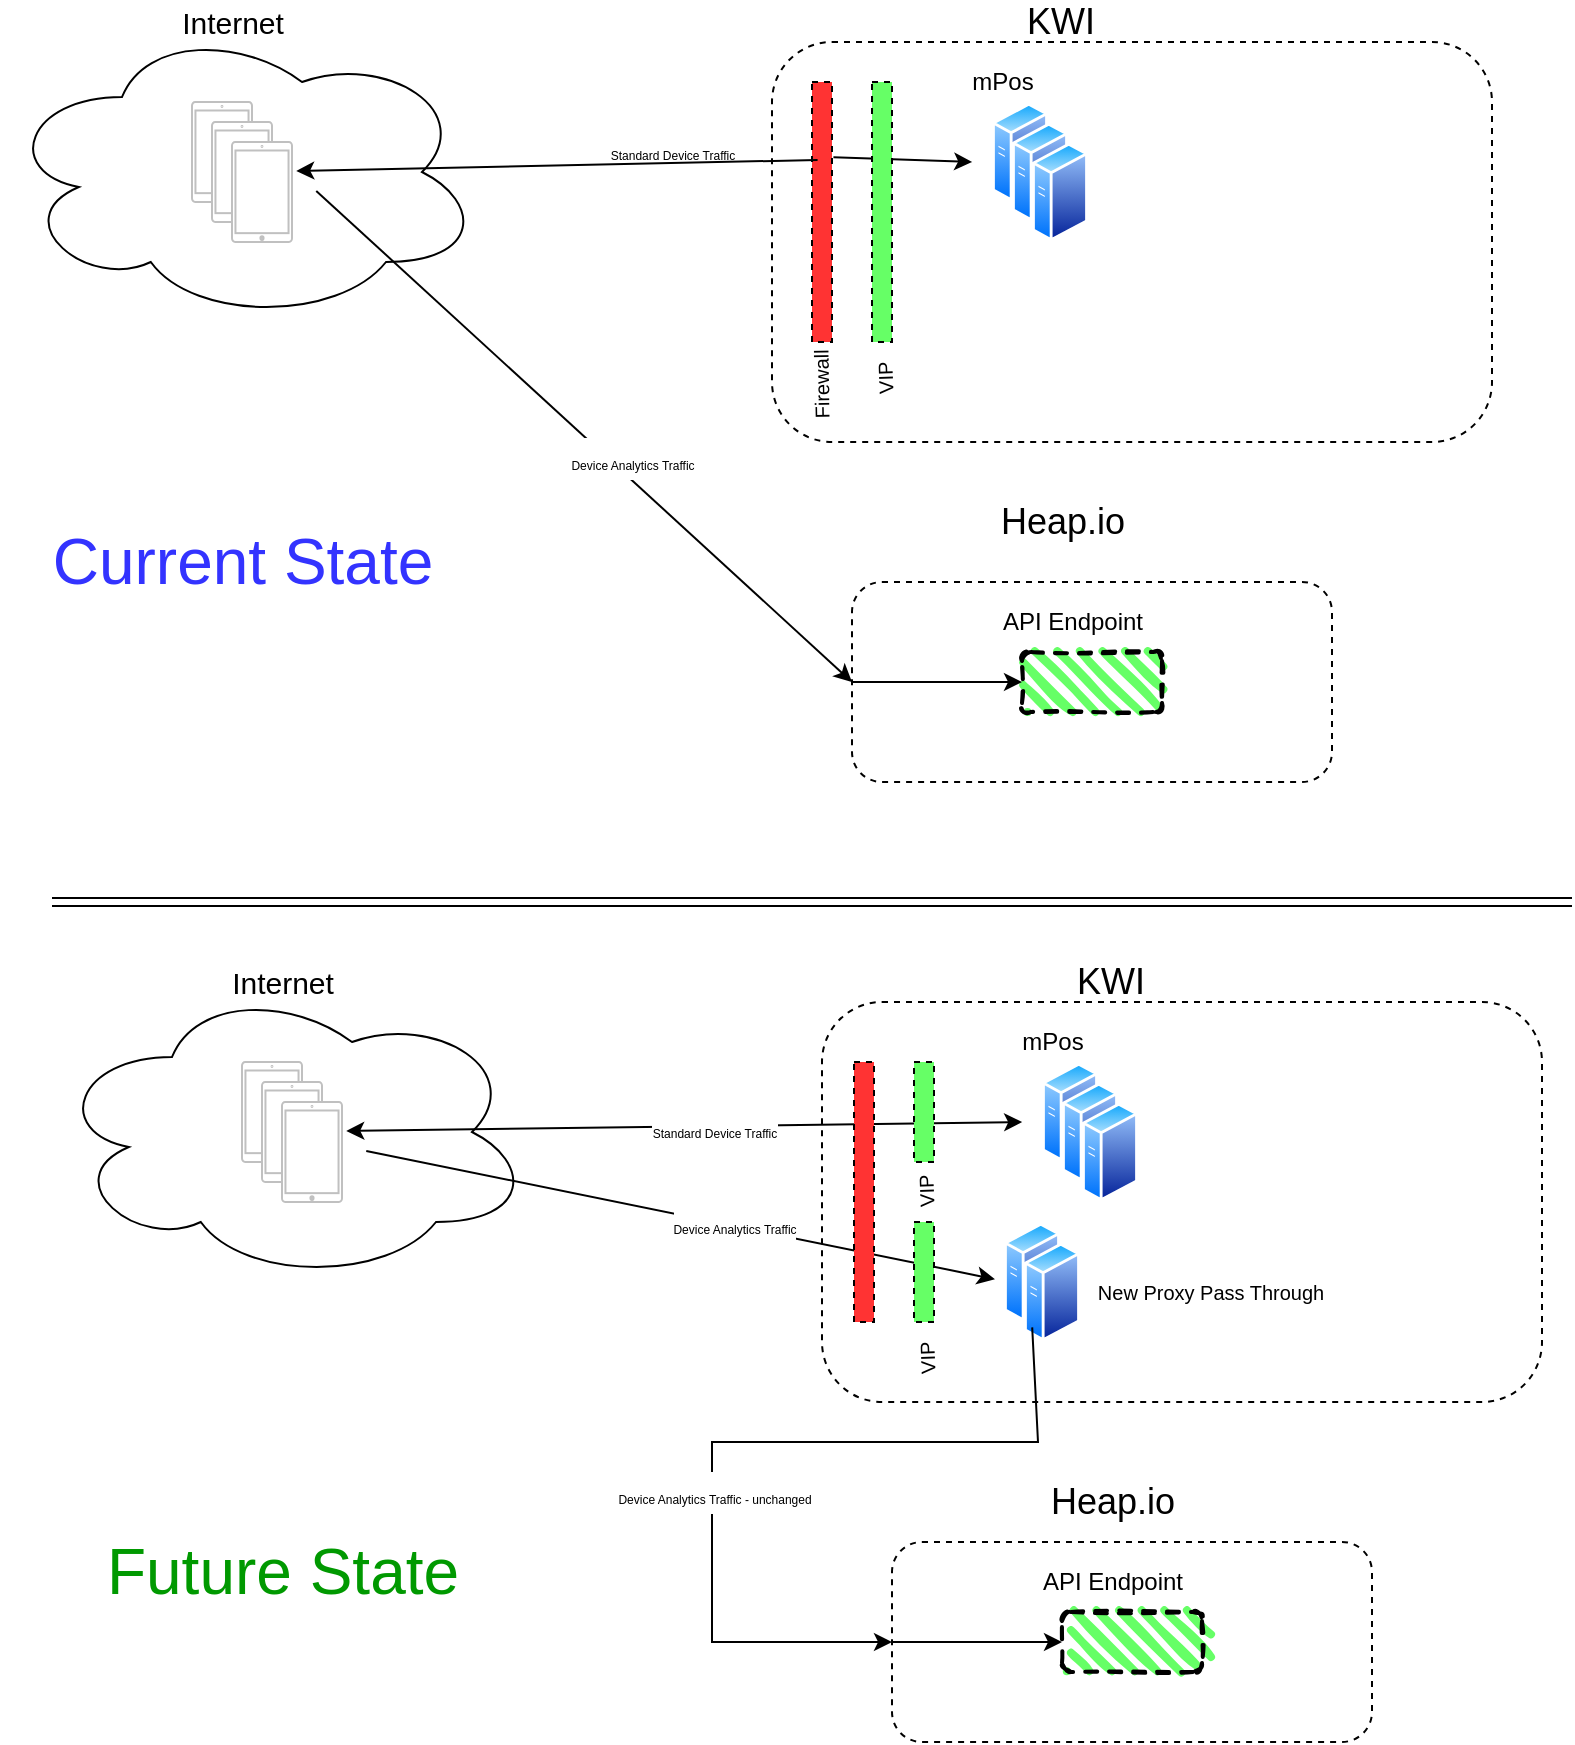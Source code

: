 <mxfile version="15.8.2" type="github">
  <diagram id="BCVr3omHkicOpqJ9TAwK" name="Page-1">
    <mxGraphModel dx="2502" dy="1390" grid="1" gridSize="10" guides="1" tooltips="1" connect="1" arrows="1" fold="1" page="1" pageScale="1" pageWidth="850" pageHeight="1100" math="0" shadow="0">
      <root>
        <mxCell id="0" />
        <mxCell id="1" parent="0" />
        <mxCell id="76EtGpGsDEVgRCwFcyli-1" value="" style="shape=cloud;whiteSpace=wrap;html=1;" vertex="1" parent="1">
          <mxGeometry x="32" y="60" width="240" height="150" as="geometry" />
        </mxCell>
        <mxCell id="76EtGpGsDEVgRCwFcyli-8" value="" style="html=1;verticalLabelPosition=bottom;labelBackgroundColor=#ffffff;verticalAlign=top;shadow=0;dashed=0;strokeWidth=1;shape=mxgraph.ios7.misc.ipad13inch;strokeColor=#c0c0c0;" vertex="1" parent="1">
          <mxGeometry x="127" y="100" width="30" height="50" as="geometry" />
        </mxCell>
        <mxCell id="76EtGpGsDEVgRCwFcyli-12" value="" style="html=1;verticalLabelPosition=bottom;labelBackgroundColor=#ffffff;verticalAlign=top;shadow=0;dashed=0;strokeWidth=1;shape=mxgraph.ios7.misc.ipad13inch;strokeColor=#c0c0c0;" vertex="1" parent="1">
          <mxGeometry x="137" y="110" width="30" height="50" as="geometry" />
        </mxCell>
        <mxCell id="76EtGpGsDEVgRCwFcyli-13" value="" style="html=1;verticalLabelPosition=bottom;labelBackgroundColor=#ffffff;verticalAlign=top;shadow=0;dashed=0;strokeWidth=1;shape=mxgraph.ios7.misc.ipad13inch;strokeColor=#c0c0c0;" vertex="1" parent="1">
          <mxGeometry x="147" y="120" width="30" height="50" as="geometry" />
        </mxCell>
        <mxCell id="76EtGpGsDEVgRCwFcyli-16" value="" style="rounded=1;whiteSpace=wrap;html=1;fixDash=0;dashed=1;" vertex="1" parent="1">
          <mxGeometry x="417" y="70" width="360" height="200" as="geometry" />
        </mxCell>
        <mxCell id="76EtGpGsDEVgRCwFcyli-17" value="" style="aspect=fixed;perimeter=ellipsePerimeter;html=1;align=center;shadow=0;dashed=0;spacingTop=3;image;image=img/lib/active_directory/generic_server.svg;rounded=1;" vertex="1" parent="1">
          <mxGeometry x="527" y="100" width="28.0" height="50" as="geometry" />
        </mxCell>
        <mxCell id="76EtGpGsDEVgRCwFcyli-18" value="" style="aspect=fixed;perimeter=ellipsePerimeter;html=1;align=center;shadow=0;dashed=0;spacingTop=3;image;image=img/lib/active_directory/generic_server.svg;rounded=1;" vertex="1" parent="1">
          <mxGeometry x="537" y="110" width="28.0" height="50" as="geometry" />
        </mxCell>
        <mxCell id="76EtGpGsDEVgRCwFcyli-19" value="" style="aspect=fixed;perimeter=ellipsePerimeter;html=1;align=center;shadow=0;dashed=0;spacingTop=3;image;image=img/lib/active_directory/generic_server.svg;rounded=1;" vertex="1" parent="1">
          <mxGeometry x="547" y="120" width="28.0" height="50" as="geometry" />
        </mxCell>
        <mxCell id="76EtGpGsDEVgRCwFcyli-21" value="mPos" style="text;html=1;resizable=0;autosize=1;align=center;verticalAlign=middle;points=[];fillColor=none;strokeColor=none;rounded=0;" vertex="1" parent="1">
          <mxGeometry x="507" y="80" width="50" height="20" as="geometry" />
        </mxCell>
        <mxCell id="76EtGpGsDEVgRCwFcyli-22" value="" style="rounded=1;whiteSpace=wrap;html=1;fixDash=0;dashed=1;" vertex="1" parent="1">
          <mxGeometry x="457" y="340" width="240" height="100" as="geometry" />
        </mxCell>
        <mxCell id="76EtGpGsDEVgRCwFcyli-25" value="" style="rounded=1;whiteSpace=wrap;html=1;strokeWidth=2;fillWeight=4;hachureGap=8;hachureAngle=45;fillColor=#66FF66;sketch=1;dashed=1;" vertex="1" parent="1">
          <mxGeometry x="542" y="375" width="70" height="30" as="geometry" />
        </mxCell>
        <mxCell id="76EtGpGsDEVgRCwFcyli-26" value="API Endpoint" style="text;html=1;resizable=0;autosize=1;align=center;verticalAlign=middle;points=[];fillColor=none;strokeColor=none;rounded=0;dashed=1;" vertex="1" parent="1">
          <mxGeometry x="522" y="350" width="90" height="20" as="geometry" />
        </mxCell>
        <mxCell id="76EtGpGsDEVgRCwFcyli-27" value="&lt;font style=&quot;font-size: 18px&quot;&gt;&lt;font style=&quot;font-size: 18px&quot;&gt;Heap&lt;/font&gt;.io&lt;/font&gt;" style="text;html=1;resizable=0;autosize=1;align=center;verticalAlign=middle;points=[];fillColor=none;strokeColor=none;rounded=0;dashed=1;" vertex="1" parent="1">
          <mxGeometry x="522" y="300" width="80" height="20" as="geometry" />
        </mxCell>
        <mxCell id="76EtGpGsDEVgRCwFcyli-28" value="&lt;span style=&quot;font-size: 18px&quot;&gt;KWI&lt;/span&gt;" style="text;html=1;resizable=0;autosize=1;align=center;verticalAlign=middle;points=[];fillColor=none;strokeColor=none;rounded=0;dashed=1;" vertex="1" parent="1">
          <mxGeometry x="536" y="50" width="50" height="20" as="geometry" />
        </mxCell>
        <mxCell id="76EtGpGsDEVgRCwFcyli-30" value="" style="endArrow=classic;startArrow=none;html=1;rounded=0;fontSize=18;exitX=1.071;exitY=0.289;exitDx=0;exitDy=0;exitPerimeter=0;entryX=0.278;entryY=0.3;entryDx=0;entryDy=0;entryPerimeter=0;" edge="1" parent="1" source="76EtGpGsDEVgRCwFcyli-70" target="76EtGpGsDEVgRCwFcyli-16">
          <mxGeometry width="50" height="50" relative="1" as="geometry">
            <mxPoint x="357" y="280" as="sourcePoint" />
            <mxPoint x="407" y="230" as="targetPoint" />
          </mxGeometry>
        </mxCell>
        <mxCell id="76EtGpGsDEVgRCwFcyli-31" value="&lt;font style=&quot;font-size: 6px&quot;&gt;Standard Device Traffic&lt;/font&gt;" style="edgeLabel;html=1;align=center;verticalAlign=middle;resizable=0;points=[];fontSize=18;" vertex="1" connectable="0" parent="76EtGpGsDEVgRCwFcyli-30">
          <mxGeometry x="0.09" relative="1" as="geometry">
            <mxPoint x="-119" y="-6" as="offset" />
          </mxGeometry>
        </mxCell>
        <mxCell id="76EtGpGsDEVgRCwFcyli-32" value="" style="endArrow=classic;startArrow=none;html=1;rounded=0;fontSize=18;exitX=1.071;exitY=0.289;exitDx=0;exitDy=0;exitPerimeter=0;entryX=0;entryY=0.5;entryDx=0;entryDy=0;startFill=0;" edge="1" parent="1" target="76EtGpGsDEVgRCwFcyli-22">
          <mxGeometry width="50" height="50" relative="1" as="geometry">
            <mxPoint x="189.13" y="144.45" as="sourcePoint" />
            <mxPoint x="447.08" y="130" as="targetPoint" />
          </mxGeometry>
        </mxCell>
        <mxCell id="76EtGpGsDEVgRCwFcyli-33" value="&lt;span style=&quot;font-size: 6px&quot;&gt;Device Analytics Traffic&lt;br&gt;&lt;/span&gt;" style="edgeLabel;html=1;align=center;verticalAlign=middle;resizable=0;points=[];fontSize=18;" vertex="1" connectable="0" parent="76EtGpGsDEVgRCwFcyli-32">
          <mxGeometry x="0.09" relative="1" as="geometry">
            <mxPoint x="12" as="offset" />
          </mxGeometry>
        </mxCell>
        <mxCell id="76EtGpGsDEVgRCwFcyli-34" value="" style="endArrow=classic;startArrow=none;html=1;rounded=0;fontSize=18;entryX=0;entryY=0.5;entryDx=0;entryDy=0;startFill=0;exitX=0;exitY=0.5;exitDx=0;exitDy=0;" edge="1" parent="1" source="76EtGpGsDEVgRCwFcyli-22" target="76EtGpGsDEVgRCwFcyli-25">
          <mxGeometry width="50" height="50" relative="1" as="geometry">
            <mxPoint x="147" y="340" as="sourcePoint" />
            <mxPoint x="467" y="400" as="targetPoint" />
          </mxGeometry>
        </mxCell>
        <mxCell id="76EtGpGsDEVgRCwFcyli-36" value="&lt;font style=&quot;font-size: 15px&quot;&gt;Internet&lt;/font&gt;" style="text;html=1;resizable=0;autosize=1;align=center;verticalAlign=middle;points=[];fillColor=none;strokeColor=none;rounded=0;dashed=1;fontSize=6;" vertex="1" parent="1">
          <mxGeometry x="112" y="50" width="70" height="20" as="geometry" />
        </mxCell>
        <mxCell id="76EtGpGsDEVgRCwFcyli-37" value="" style="shape=link;html=1;rounded=0;fontSize=15;startArrow=none;startFill=0;" edge="1" parent="1">
          <mxGeometry width="100" relative="1" as="geometry">
            <mxPoint x="57" y="500" as="sourcePoint" />
            <mxPoint x="817" y="500" as="targetPoint" />
          </mxGeometry>
        </mxCell>
        <mxCell id="76EtGpGsDEVgRCwFcyli-38" value="" style="shape=cloud;whiteSpace=wrap;html=1;" vertex="1" parent="1">
          <mxGeometry x="57" y="540" width="240" height="150" as="geometry" />
        </mxCell>
        <mxCell id="76EtGpGsDEVgRCwFcyli-39" value="" style="html=1;verticalLabelPosition=bottom;labelBackgroundColor=#ffffff;verticalAlign=top;shadow=0;dashed=0;strokeWidth=1;shape=mxgraph.ios7.misc.ipad13inch;strokeColor=#c0c0c0;" vertex="1" parent="1">
          <mxGeometry x="152" y="580" width="30" height="50" as="geometry" />
        </mxCell>
        <mxCell id="76EtGpGsDEVgRCwFcyli-40" value="" style="html=1;verticalLabelPosition=bottom;labelBackgroundColor=#ffffff;verticalAlign=top;shadow=0;dashed=0;strokeWidth=1;shape=mxgraph.ios7.misc.ipad13inch;strokeColor=#c0c0c0;" vertex="1" parent="1">
          <mxGeometry x="162" y="590" width="30" height="50" as="geometry" />
        </mxCell>
        <mxCell id="76EtGpGsDEVgRCwFcyli-41" value="" style="html=1;verticalLabelPosition=bottom;labelBackgroundColor=#ffffff;verticalAlign=top;shadow=0;dashed=0;strokeWidth=1;shape=mxgraph.ios7.misc.ipad13inch;strokeColor=#c0c0c0;" vertex="1" parent="1">
          <mxGeometry x="172" y="600" width="30" height="50" as="geometry" />
        </mxCell>
        <mxCell id="76EtGpGsDEVgRCwFcyli-42" value="" style="rounded=1;whiteSpace=wrap;html=1;fixDash=0;dashed=1;" vertex="1" parent="1">
          <mxGeometry x="442" y="550" width="360" height="200" as="geometry" />
        </mxCell>
        <mxCell id="76EtGpGsDEVgRCwFcyli-43" value="" style="aspect=fixed;perimeter=ellipsePerimeter;html=1;align=center;shadow=0;dashed=0;spacingTop=3;image;image=img/lib/active_directory/generic_server.svg;rounded=1;" vertex="1" parent="1">
          <mxGeometry x="552" y="580" width="28.0" height="50" as="geometry" />
        </mxCell>
        <mxCell id="76EtGpGsDEVgRCwFcyli-44" value="" style="aspect=fixed;perimeter=ellipsePerimeter;html=1;align=center;shadow=0;dashed=0;spacingTop=3;image;image=img/lib/active_directory/generic_server.svg;rounded=1;" vertex="1" parent="1">
          <mxGeometry x="562" y="590" width="28.0" height="50" as="geometry" />
        </mxCell>
        <mxCell id="76EtGpGsDEVgRCwFcyli-45" value="" style="aspect=fixed;perimeter=ellipsePerimeter;html=1;align=center;shadow=0;dashed=0;spacingTop=3;image;image=img/lib/active_directory/generic_server.svg;rounded=1;" vertex="1" parent="1">
          <mxGeometry x="572" y="600" width="28.0" height="50" as="geometry" />
        </mxCell>
        <mxCell id="76EtGpGsDEVgRCwFcyli-46" value="mPos" style="text;html=1;resizable=0;autosize=1;align=center;verticalAlign=middle;points=[];fillColor=none;strokeColor=none;rounded=0;" vertex="1" parent="1">
          <mxGeometry x="532" y="560" width="50" height="20" as="geometry" />
        </mxCell>
        <mxCell id="76EtGpGsDEVgRCwFcyli-47" value="" style="rounded=1;whiteSpace=wrap;html=1;fixDash=0;dashed=1;" vertex="1" parent="1">
          <mxGeometry x="477" y="820" width="240" height="100" as="geometry" />
        </mxCell>
        <mxCell id="76EtGpGsDEVgRCwFcyli-48" value="" style="rounded=1;whiteSpace=wrap;html=1;strokeWidth=2;fillWeight=4;hachureGap=8;hachureAngle=45;fillColor=#66FF66;sketch=1;dashed=1;" vertex="1" parent="1">
          <mxGeometry x="562" y="855" width="70" height="30" as="geometry" />
        </mxCell>
        <mxCell id="76EtGpGsDEVgRCwFcyli-49" value="API Endpoint" style="text;html=1;resizable=0;autosize=1;align=center;verticalAlign=middle;points=[];fillColor=none;strokeColor=none;rounded=0;dashed=1;" vertex="1" parent="1">
          <mxGeometry x="542" y="830" width="90" height="20" as="geometry" />
        </mxCell>
        <mxCell id="76EtGpGsDEVgRCwFcyli-50" value="&lt;font style=&quot;font-size: 18px&quot;&gt;&lt;font style=&quot;font-size: 18px&quot;&gt;Heap&lt;/font&gt;.io&lt;/font&gt;" style="text;html=1;resizable=0;autosize=1;align=center;verticalAlign=middle;points=[];fillColor=none;strokeColor=none;rounded=0;dashed=1;" vertex="1" parent="1">
          <mxGeometry x="547" y="790" width="80" height="20" as="geometry" />
        </mxCell>
        <mxCell id="76EtGpGsDEVgRCwFcyli-51" value="&lt;span style=&quot;font-size: 18px&quot;&gt;KWI&lt;/span&gt;" style="text;html=1;resizable=0;autosize=1;align=center;verticalAlign=middle;points=[];fillColor=none;strokeColor=none;rounded=0;dashed=1;" vertex="1" parent="1">
          <mxGeometry x="561" y="530" width="50" height="20" as="geometry" />
        </mxCell>
        <mxCell id="76EtGpGsDEVgRCwFcyli-52" value="" style="endArrow=classic;startArrow=classic;html=1;rounded=0;fontSize=18;exitX=1.071;exitY=0.289;exitDx=0;exitDy=0;exitPerimeter=0;entryX=0.278;entryY=0.3;entryDx=0;entryDy=0;entryPerimeter=0;" edge="1" parent="1" source="76EtGpGsDEVgRCwFcyli-41" target="76EtGpGsDEVgRCwFcyli-42">
          <mxGeometry width="50" height="50" relative="1" as="geometry">
            <mxPoint x="382" y="760" as="sourcePoint" />
            <mxPoint x="432" y="710" as="targetPoint" />
          </mxGeometry>
        </mxCell>
        <mxCell id="76EtGpGsDEVgRCwFcyli-53" value="&lt;font style=&quot;font-size: 6px&quot;&gt;Standard Device Traffic&lt;/font&gt;" style="edgeLabel;html=1;align=center;verticalAlign=middle;resizable=0;points=[];fontSize=18;" vertex="1" connectable="0" parent="76EtGpGsDEVgRCwFcyli-52">
          <mxGeometry x="0.09" relative="1" as="geometry">
            <mxPoint as="offset" />
          </mxGeometry>
        </mxCell>
        <mxCell id="76EtGpGsDEVgRCwFcyli-54" value="" style="endArrow=classic;startArrow=none;html=1;rounded=0;fontSize=18;exitX=1.071;exitY=0.289;exitDx=0;exitDy=0;exitPerimeter=0;startFill=0;entryX=-0.161;entryY=0.572;entryDx=0;entryDy=0;entryPerimeter=0;" edge="1" parent="1" target="76EtGpGsDEVgRCwFcyli-62">
          <mxGeometry width="50" height="50" relative="1" as="geometry">
            <mxPoint x="214.13" y="624.45" as="sourcePoint" />
            <mxPoint x="397" y="860" as="targetPoint" />
          </mxGeometry>
        </mxCell>
        <mxCell id="76EtGpGsDEVgRCwFcyli-55" value="&lt;span style=&quot;font-size: 6px&quot;&gt;Device Analytics Traffic&lt;br&gt;&lt;/span&gt;" style="edgeLabel;html=1;align=center;verticalAlign=middle;resizable=0;points=[];fontSize=18;" vertex="1" connectable="0" parent="76EtGpGsDEVgRCwFcyli-54">
          <mxGeometry x="0.09" relative="1" as="geometry">
            <mxPoint x="12" as="offset" />
          </mxGeometry>
        </mxCell>
        <mxCell id="76EtGpGsDEVgRCwFcyli-56" value="" style="endArrow=classic;startArrow=none;html=1;rounded=0;fontSize=18;entryX=0;entryY=0.5;entryDx=0;entryDy=0;startFill=0;exitX=0;exitY=0.5;exitDx=0;exitDy=0;" edge="1" parent="1" source="76EtGpGsDEVgRCwFcyli-47" target="76EtGpGsDEVgRCwFcyli-48">
          <mxGeometry width="50" height="50" relative="1" as="geometry">
            <mxPoint x="167" y="820" as="sourcePoint" />
            <mxPoint x="487" y="880" as="targetPoint" />
          </mxGeometry>
        </mxCell>
        <mxCell id="76EtGpGsDEVgRCwFcyli-57" value="&lt;font style=&quot;font-size: 15px&quot;&gt;Internet&lt;/font&gt;" style="text;html=1;resizable=0;autosize=1;align=center;verticalAlign=middle;points=[];fillColor=none;strokeColor=none;rounded=0;dashed=1;fontSize=6;" vertex="1" parent="1">
          <mxGeometry x="137" y="530" width="70" height="20" as="geometry" />
        </mxCell>
        <mxCell id="76EtGpGsDEVgRCwFcyli-62" value="" style="aspect=fixed;perimeter=ellipsePerimeter;html=1;align=center;shadow=0;dashed=0;spacingTop=3;image;image=img/lib/active_directory/generic_server.svg;rounded=1;fontSize=15;fillColor=#66FF66;" vertex="1" parent="1">
          <mxGeometry x="533" y="660" width="28.0" height="50" as="geometry" />
        </mxCell>
        <mxCell id="76EtGpGsDEVgRCwFcyli-63" value="" style="aspect=fixed;perimeter=ellipsePerimeter;html=1;align=center;shadow=0;dashed=0;spacingTop=3;image;image=img/lib/active_directory/generic_server.svg;rounded=1;fontSize=15;fillColor=#66FF66;" vertex="1" parent="1">
          <mxGeometry x="543" y="670" width="28.0" height="50" as="geometry" />
        </mxCell>
        <mxCell id="76EtGpGsDEVgRCwFcyli-65" value="" style="endArrow=classic;startArrow=none;html=1;rounded=0;fontSize=15;exitX=0;exitY=1;exitDx=0;exitDy=0;startFill=0;" edge="1" parent="1" source="76EtGpGsDEVgRCwFcyli-63">
          <mxGeometry width="50" height="50" relative="1" as="geometry">
            <mxPoint x="377" y="860" as="sourcePoint" />
            <mxPoint x="477" y="870" as="targetPoint" />
            <Array as="points">
              <mxPoint x="550" y="770" />
              <mxPoint x="387" y="770" />
              <mxPoint x="387" y="870" />
            </Array>
          </mxGeometry>
        </mxCell>
        <mxCell id="76EtGpGsDEVgRCwFcyli-70" value="" style="rounded=0;whiteSpace=wrap;html=1;dashed=1;fontSize=15;fillColor=#FF3333;" vertex="1" parent="1">
          <mxGeometry x="437" y="90" width="10" height="130" as="geometry" />
        </mxCell>
        <mxCell id="76EtGpGsDEVgRCwFcyli-71" value="" style="endArrow=none;startArrow=classic;html=1;rounded=0;fontSize=18;exitX=1.071;exitY=0.289;exitDx=0;exitDy=0;exitPerimeter=0;entryX=0.278;entryY=0.3;entryDx=0;entryDy=0;entryPerimeter=0;" edge="1" parent="1" source="76EtGpGsDEVgRCwFcyli-13" target="76EtGpGsDEVgRCwFcyli-70">
          <mxGeometry width="50" height="50" relative="1" as="geometry">
            <mxPoint x="179.13" y="134.45" as="sourcePoint" />
            <mxPoint x="517.08" y="130" as="targetPoint" />
          </mxGeometry>
        </mxCell>
        <mxCell id="76EtGpGsDEVgRCwFcyli-73" value="" style="rounded=0;whiteSpace=wrap;html=1;dashed=1;fontSize=15;fillColor=#66FF66;" vertex="1" parent="1">
          <mxGeometry x="467" y="90" width="10" height="130" as="geometry" />
        </mxCell>
        <mxCell id="76EtGpGsDEVgRCwFcyli-74" value="&lt;font style=&quot;font-size: 10px&quot;&gt;Firewall&lt;/font&gt;" style="text;html=1;resizable=0;autosize=1;align=center;verticalAlign=middle;points=[];fillColor=none;strokeColor=none;rounded=0;dashed=1;fontSize=15;rotation=-91;" vertex="1" parent="1">
          <mxGeometry x="414" y="226.5" width="50" height="30" as="geometry" />
        </mxCell>
        <mxCell id="76EtGpGsDEVgRCwFcyli-75" value="&lt;font style=&quot;font-size: 10px&quot;&gt;VIP&lt;/font&gt;" style="text;html=1;resizable=0;autosize=1;align=center;verticalAlign=middle;points=[];fillColor=none;strokeColor=none;rounded=0;dashed=1;fontSize=15;rotation=-92;" vertex="1" parent="1">
          <mxGeometry x="456" y="223.5" width="30" height="30" as="geometry" />
        </mxCell>
        <mxCell id="76EtGpGsDEVgRCwFcyli-76" value="" style="rounded=0;whiteSpace=wrap;html=1;dashed=1;fontSize=15;fillColor=#FF3333;" vertex="1" parent="1">
          <mxGeometry x="458" y="580" width="10" height="130" as="geometry" />
        </mxCell>
        <mxCell id="76EtGpGsDEVgRCwFcyli-77" value="" style="rounded=0;whiteSpace=wrap;html=1;dashed=1;fontSize=15;fillColor=#66FF66;" vertex="1" parent="1">
          <mxGeometry x="488" y="580" width="10" height="50" as="geometry" />
        </mxCell>
        <mxCell id="76EtGpGsDEVgRCwFcyli-78" value="&lt;font style=&quot;font-size: 10px&quot;&gt;VIP&lt;/font&gt;" style="text;html=1;resizable=0;autosize=1;align=center;verticalAlign=middle;points=[];fillColor=none;strokeColor=none;rounded=0;dashed=1;fontSize=15;rotation=-92;" vertex="1" parent="1">
          <mxGeometry x="477" y="713.5" width="30" height="30" as="geometry" />
        </mxCell>
        <mxCell id="76EtGpGsDEVgRCwFcyli-79" value="" style="rounded=0;whiteSpace=wrap;html=1;dashed=1;fontSize=15;fillColor=#66FF66;" vertex="1" parent="1">
          <mxGeometry x="488" y="660" width="10" height="50" as="geometry" />
        </mxCell>
        <mxCell id="76EtGpGsDEVgRCwFcyli-80" value="&lt;font style=&quot;font-size: 10px&quot;&gt;VIP&lt;/font&gt;" style="text;html=1;resizable=0;autosize=1;align=center;verticalAlign=middle;points=[];fillColor=none;strokeColor=none;rounded=0;dashed=1;fontSize=15;rotation=-92;" vertex="1" parent="1">
          <mxGeometry x="477" y="630" width="30" height="30" as="geometry" />
        </mxCell>
        <mxCell id="76EtGpGsDEVgRCwFcyli-81" value="New Proxy Pass Through" style="text;html=1;resizable=0;autosize=1;align=center;verticalAlign=middle;points=[];fillColor=none;strokeColor=none;rounded=0;dashed=1;fontSize=10;" vertex="1" parent="1">
          <mxGeometry x="571" y="685" width="130" height="20" as="geometry" />
        </mxCell>
        <mxCell id="76EtGpGsDEVgRCwFcyli-82" value="&lt;span style=&quot;font-size: 6px&quot;&gt;Device Analytics Traffic - unchanged&lt;br&gt;&lt;/span&gt;" style="edgeLabel;html=1;align=center;verticalAlign=middle;resizable=0;points=[];fontSize=18;" vertex="1" connectable="0" parent="1">
          <mxGeometry x="357.0" y="684.997" as="geometry">
            <mxPoint x="31" y="110" as="offset" />
          </mxGeometry>
        </mxCell>
        <mxCell id="76EtGpGsDEVgRCwFcyli-83" value="&lt;font style=&quot;font-size: 32px&quot; color=&quot;#3333ff&quot;&gt;Current State&lt;/font&gt;" style="text;html=1;resizable=0;autosize=1;align=center;verticalAlign=middle;points=[];fillColor=none;strokeColor=none;rounded=0;dashed=1;fontSize=10;" vertex="1" parent="1">
          <mxGeometry x="47" y="315" width="210" height="30" as="geometry" />
        </mxCell>
        <mxCell id="76EtGpGsDEVgRCwFcyli-84" value="&lt;font style=&quot;font-size: 32px&quot; color=&quot;#009900&quot;&gt;Future State&lt;/font&gt;" style="text;html=1;resizable=0;autosize=1;align=center;verticalAlign=middle;points=[];fillColor=none;strokeColor=none;rounded=0;dashed=1;fontSize=10;" vertex="1" parent="1">
          <mxGeometry x="77" y="820" width="190" height="30" as="geometry" />
        </mxCell>
      </root>
    </mxGraphModel>
  </diagram>
</mxfile>
